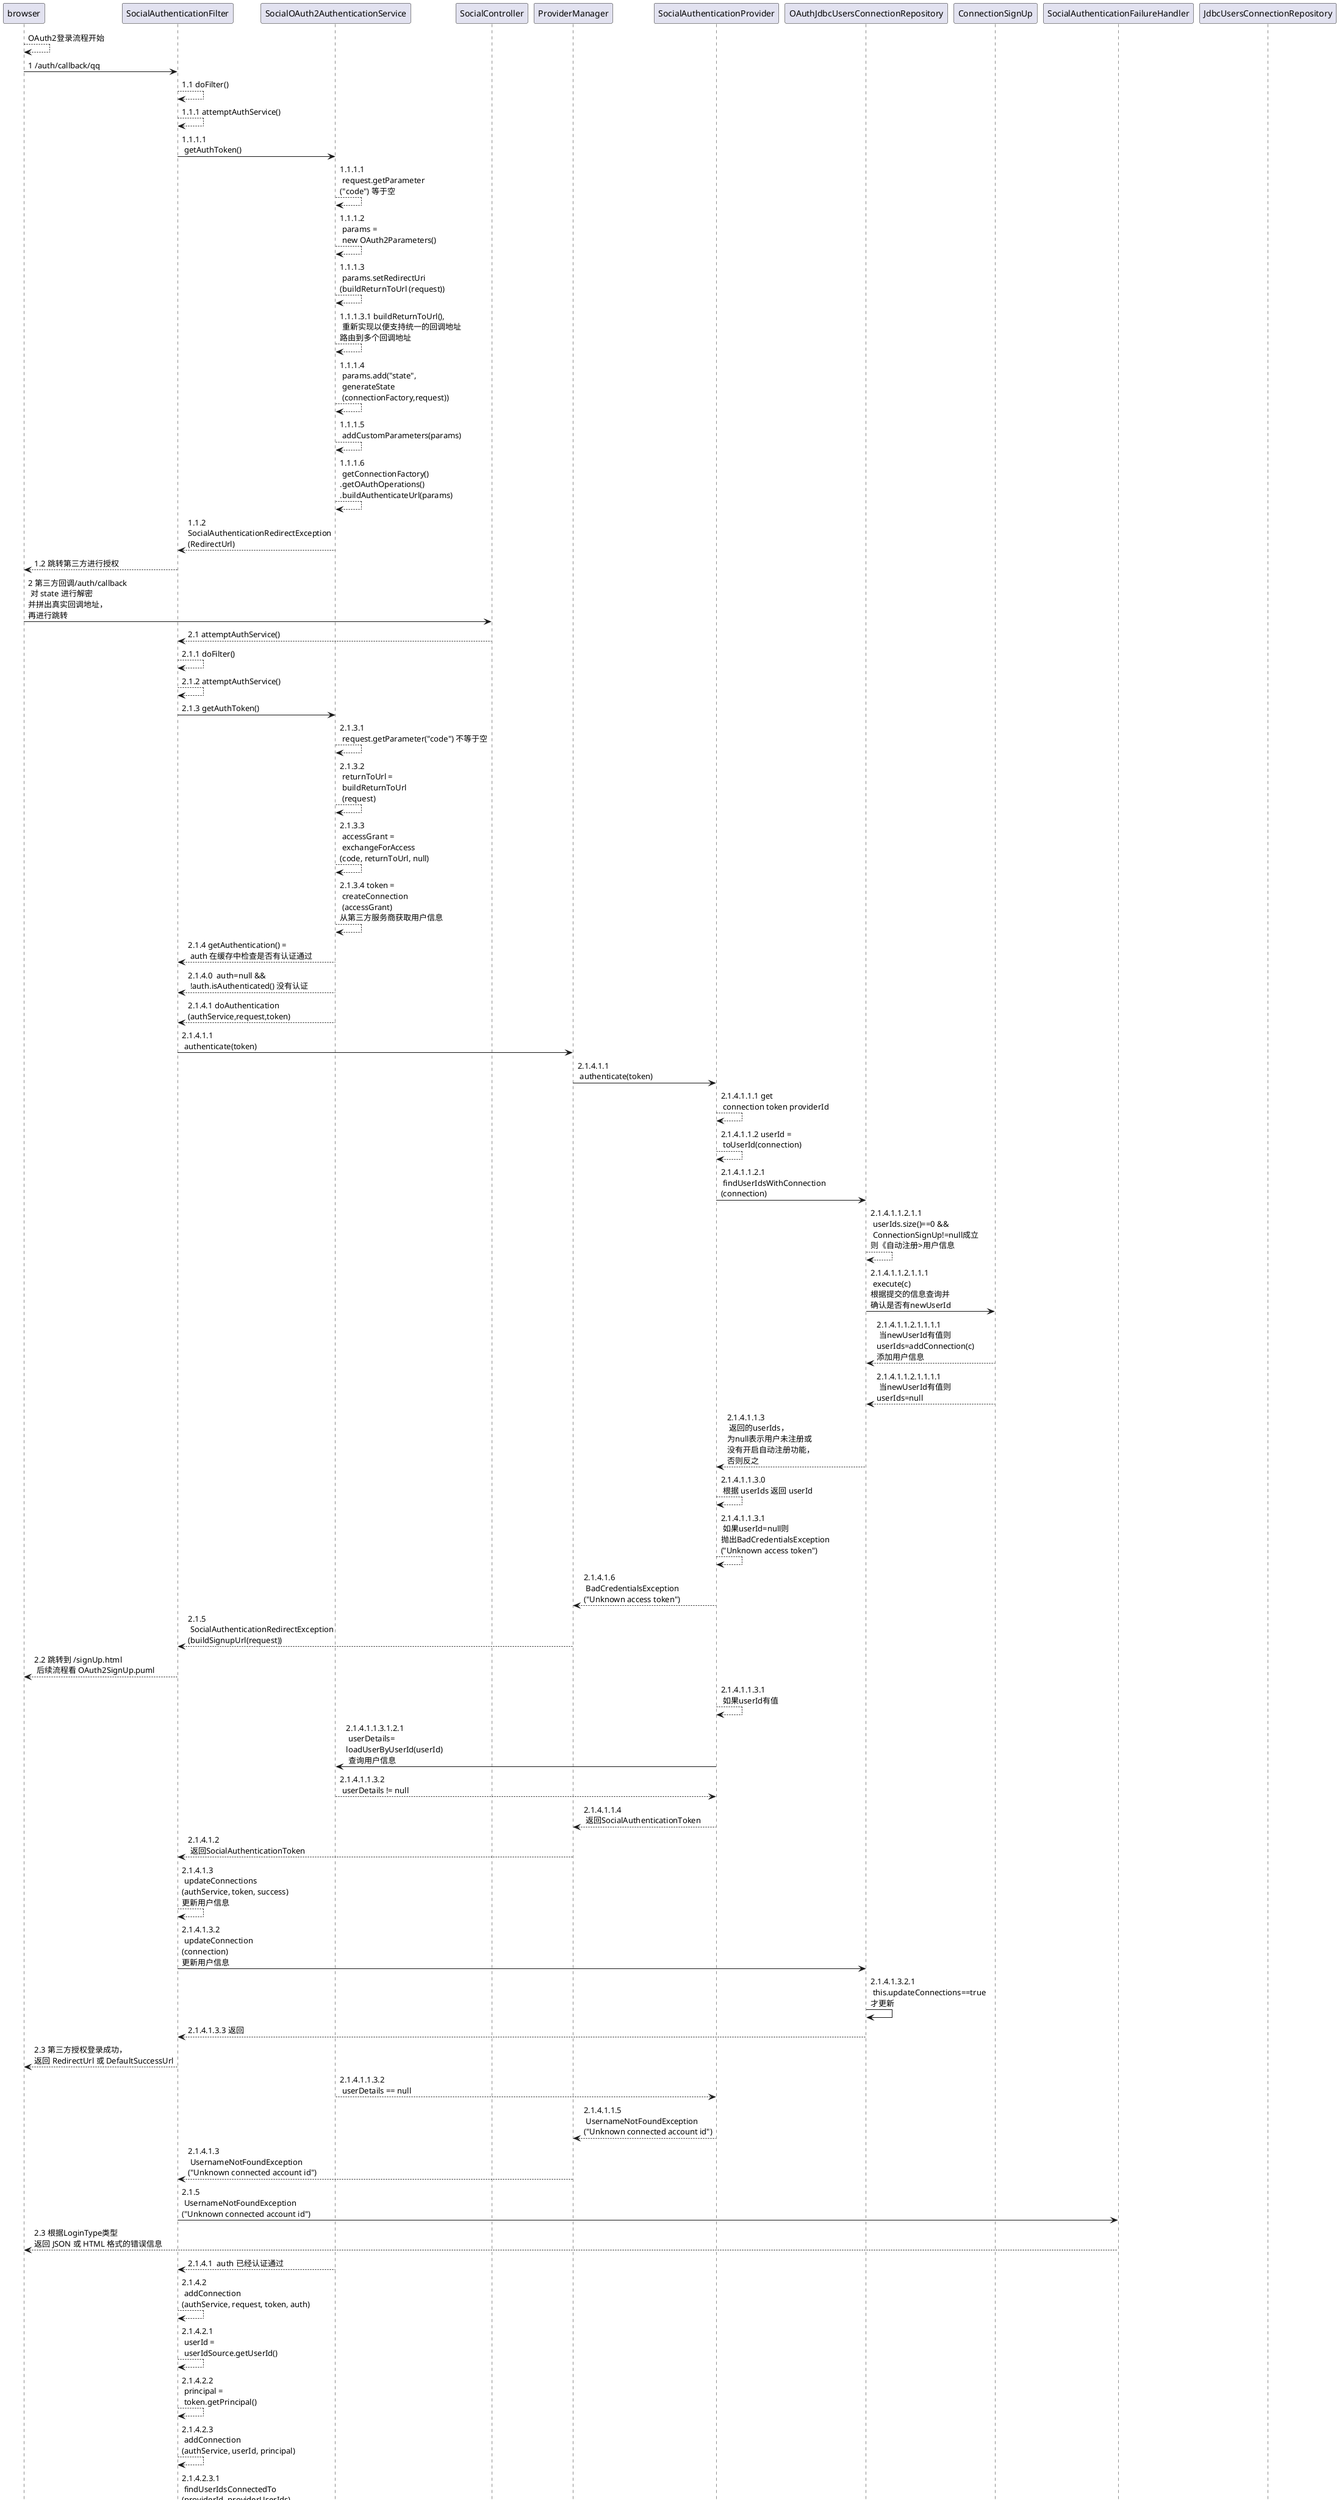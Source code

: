 @startuml

browser --> browser: OAuth2登录流程开始

browser -> SocialAuthenticationFilter: 1 /auth/callback/qq

SocialAuthenticationFilter --> SocialAuthenticationFilter: 1.1 doFilter()
SocialAuthenticationFilter --> SocialAuthenticationFilter: 1.1.1 attemptAuthService()
SocialAuthenticationFilter -> SocialOAuth2AuthenticationService: 1.1.1.1\n getAuthToken()
SocialOAuth2AuthenticationService --> SocialOAuth2AuthenticationService: 1.1.1.1\n request.getParameter\n("code") 等于空
SocialOAuth2AuthenticationService --> SocialOAuth2AuthenticationService: 1.1.1.2\n params =\n new OAuth2Parameters()
SocialOAuth2AuthenticationService --> SocialOAuth2AuthenticationService: 1.1.1.3\n params.setRedirectUri \n(buildReturnToUrl (request))
SocialOAuth2AuthenticationService --> SocialOAuth2AuthenticationService: 1.1.1.3.1 buildReturnToUrl(),\n 重新实现以便支持统一的回调地址\n路由到多个回调地址
SocialOAuth2AuthenticationService --> SocialOAuth2AuthenticationService: 1.1.1.4\n params.add("state",\n generateState\n (connectionFactory,request))
SocialOAuth2AuthenticationService --> SocialOAuth2AuthenticationService: 1.1.1.5\n addCustomParameters(params)
SocialOAuth2AuthenticationService --> SocialOAuth2AuthenticationService: 1.1.1.6\n getConnectionFactory()\n.getOAuthOperations()\n.buildAuthenticateUrl(params)
SocialOAuth2AuthenticationService --> SocialAuthenticationFilter: 1.1.2 \nSocialAuthenticationRedirectException\n(RedirectUrl)
SocialAuthenticationFilter --> browser: 1.2 跳转第三方进行授权

browser -> SocialController: 2 第三方回调/auth/callback\n 对 state 进行解密\n并拼出真实回调地址，\n再进行跳转
SocialController --> SocialAuthenticationFilter: 2.1 attemptAuthService()
SocialAuthenticationFilter --> SocialAuthenticationFilter: 2.1.1 doFilter()
SocialAuthenticationFilter --> SocialAuthenticationFilter: 2.1.2 attemptAuthService()
SocialAuthenticationFilter -> SocialOAuth2AuthenticationService: 2.1.3 getAuthToken()
SocialOAuth2AuthenticationService --> SocialOAuth2AuthenticationService: 2.1.3.1\n request.getParameter("code") 不等于空
SocialOAuth2AuthenticationService --> SocialOAuth2AuthenticationService: 2.1.3.2\n returnToUrl =\n buildReturnToUrl\n (request)
SocialOAuth2AuthenticationService --> SocialOAuth2AuthenticationService: 2.1.3.3\n accessGrant =\n exchangeForAccess \n(code, returnToUrl, null)
SocialOAuth2AuthenticationService --> SocialOAuth2AuthenticationService: 2.1.3.4 token =\n createConnection\n (accessGrant)\n从第三方服务商获取用户信息
SocialOAuth2AuthenticationService --> SocialAuthenticationFilter: 2.1.4 getAuthentication() =\n auth 在缓存中检查是否有认证通过
SocialOAuth2AuthenticationService --> SocialAuthenticationFilter: 2.1.4.0  auth=null &&\n !auth.isAuthenticated() 没有认证
SocialOAuth2AuthenticationService --> SocialAuthenticationFilter: 2.1.4.1 doAuthentication\n(authService,request,token)

SocialAuthenticationFilter -> ProviderManager: 2.1.4.1.1\n authenticate(token)
ProviderManager -> SocialAuthenticationProvider: 2.1.4.1.1\n authenticate(token)

SocialAuthenticationProvider --> SocialAuthenticationProvider: 2.1.4.1.1.1 get\n connection token providerId
SocialAuthenticationProvider --> SocialAuthenticationProvider: 2.1.4.1.1.2 userId =\n toUserId(connection)
SocialAuthenticationProvider -> OAuthJdbcUsersConnectionRepository: 2.1.4.1.1.2.1\n findUserIdsWithConnection\n(connection)
OAuthJdbcUsersConnectionRepository --> OAuthJdbcUsersConnectionRepository: 2.1.4.1.1.2.1.1\n userIds.size()==0 &&\n ConnectionSignUp!=null成立\n则《自动注册>用户信息
OAuthJdbcUsersConnectionRepository -> ConnectionSignUp: 2.1.4.1.1.2.1.1.1\n execute(c) \n根据提交的信息查询并\n确认是否有newUserId
ConnectionSignUp --> OAuthJdbcUsersConnectionRepository: 2.1.4.1.1.2.1.1.1.1\n 当newUserId有值则\nuserIds=addConnection(c)\n添加用户信息
ConnectionSignUp --> OAuthJdbcUsersConnectionRepository: 2.1.4.1.1.2.1.1.1.1\n 当newUserId有值则\nuserIds=null
OAuthJdbcUsersConnectionRepository --> SocialAuthenticationProvider: 2.1.4.1.1.3\n 返回的userIds，\n为null表示用户未注册或\n没有开启自动注册功能，\n否则反之
SocialAuthenticationProvider --> SocialAuthenticationProvider: 2.1.4.1.1.3.0\n 根据 userIds 返回 userId

SocialAuthenticationProvider --> SocialAuthenticationProvider: 2.1.4.1.1.3.1\n 如果userId=null则\n抛出BadCredentialsException \n("Unknown access token")
SocialAuthenticationProvider --> ProviderManager: 2.1.4.1.6\n BadCredentialsException\n("Unknown access token")
ProviderManager --> SocialAuthenticationFilter: 2.1.5\n SocialAuthenticationRedirectException\n(buildSignupUrl(request))
SocialAuthenticationFilter --> browser: 2.2 跳转到 /signUp.html \n 后续流程看 OAuth2SignUp.puml

SocialAuthenticationProvider --> SocialAuthenticationProvider: 2.1.4.1.1.3.1\n 如果userId有值
SocialAuthenticationProvider -> SocialOAuth2AuthenticationService: 2.1.4.1.1.3.1.2.1\n userDetails=\nloadUserByUserId(userId)\n 查询用户信息
SocialOAuth2AuthenticationService --> SocialAuthenticationProvider: 2.1.4.1.1.3.2\n userDetails != null
SocialAuthenticationProvider --> ProviderManager: 2.1.4.1.1.4\n 返回SocialAuthenticationToken
ProviderManager --> SocialAuthenticationFilter: 2.1.4.1.2\n 返回SocialAuthenticationToken
SocialAuthenticationFilter --> SocialAuthenticationFilter: 2.1.4.1.3\n updateConnections\n(authService, token, success)\n更新用户信息
SocialAuthenticationFilter -> OAuthJdbcUsersConnectionRepository: 2.1.4.1.3.2\n updateConnection\n(connection)\n更新用户信息
OAuthJdbcUsersConnectionRepository -> OAuthJdbcUsersConnectionRepository: 2.1.4.1.3.2.1\n this.updateConnections==true\n才更新
OAuthJdbcUsersConnectionRepository --> SocialAuthenticationFilter: 2.1.4.1.3.3 返回
SocialAuthenticationFilter --> browser: 2.3 第三方授权登录成功，\n返回 RedirectUrl 或 DefaultSuccessUrl

SocialOAuth2AuthenticationService --> SocialAuthenticationProvider: 2.1.4.1.1.3.2\n userDetails == null
SocialAuthenticationProvider --> ProviderManager: 2.1.4.1.1.5\n UsernameNotFoundException\n("Unknown connected account id")
ProviderManager --> SocialAuthenticationFilter: 2.1.4.1.3\n UsernameNotFoundException\n("Unknown connected account id")
SocialAuthenticationFilter -> SocialAuthenticationFailureHandler: 2.1.5\n UsernameNotFoundException\n("Unknown connected account id")
SocialAuthenticationFailureHandler --> browser: 2.3 根据LoginType类型\n返回 JSON 或 HTML 格式的错误信息


SocialOAuth2AuthenticationService --> SocialAuthenticationFilter: 2.1.4.1  auth 已经认证通过
SocialAuthenticationFilter --> SocialAuthenticationFilter: 2.1.4.2 \n addConnection\n(authService, request, token, auth)
SocialAuthenticationFilter --> SocialAuthenticationFilter: 2.1.4.2.1 \n userId = \n userIdSource.getUserId()
SocialAuthenticationFilter --> SocialAuthenticationFilter: 2.1.4.2.2 \n principal = \n token.getPrincipal()
SocialAuthenticationFilter --> SocialAuthenticationFilter: 2.1.4.2.3 \n addConnection\n(authService, userId, principal)
SocialAuthenticationFilter -> OAuthJdbcUsersConnectionRepository: 2.1.4.2.3.1\n findUserIdsConnectedTo\n(providerId, providerUserIds)
OAuthJdbcUsersConnectionRepository --> SocialAuthenticationFilter: 2.1.4.2.3.2 返回 userIds
SocialAuthenticationFilter --> SocialAuthenticationFilter: 2.1.4.2.3.3\n userIds.contains(userId)\n 如果包含
SocialAuthenticationFilter --> SocialAuthenticationFilter: 2.1.4.2.4\n 返回 null 2.1.4.2.3
SocialAuthenticationFilter --> SocialAuthenticationFilter: 2.1.4.3 \n返回 null 2.1.4.2
SocialAuthenticationFilter --> browser: 2.4 根据LoginType类型\n返回 JSON 或 HTML 格式的错误信息

SocialAuthenticationFilter --> SocialAuthenticationFilter: 2.1.4.2.3.3\n userIds.contains(userId)\n 如果不包含
SocialAuthenticationFilter -> JdbcUsersConnectionRepository: 2.1.4.2.3.1\n addConnection(connection)
JdbcUsersConnectionRepository --> SocialAuthenticationFilter: 2.1.4.2.4\n 返回 2.1.4.2.3 connection
SocialAuthenticationFilter --> SocialAuthenticationFilter: 2.1.4.3\n 返回 2.1.4.2 connection
SocialAuthenticationFilter -> SocialOAuth2AuthenticationService: 2.1.4.3.1 \nredirectUrl =\n authService.\ngetConnectionAddedRedirectUrl\n(request, connection)
SocialOAuth2AuthenticationService --> SocialAuthenticationFilter: 2.1.4.4 \n返回 redirectUrl \n如果为 null，\n使用默认的\n connectionAddedRedirectUrl
SocialAuthenticationFilter --> SocialAuthenticationFilter: 2.5 返回 2.1\n SocialAuthenticationRedirectException\n(redirectUrl)
SocialAuthenticationFilter --> browser: 2.6 返回 2.1 \n跳转到 redirectUrl


browser --> browser: OAuth2登录流程结束

@enduml